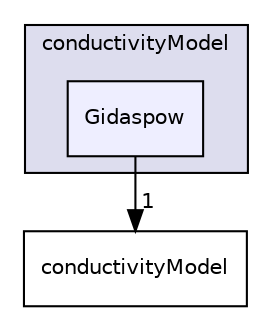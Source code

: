 digraph "Gidaspow" {
  bgcolor=transparent;
  compound=true
  node [ fontsize="10", fontname="Helvetica"];
  edge [ labelfontsize="10", labelfontname="Helvetica"];
  subgraph clusterdir_d347a84a7717ac1fabf2089a33186e34 {
    graph [ bgcolor="#ddddee", pencolor="black", label="conductivityModel" fontname="Helvetica", fontsize="10", URL="dir_d347a84a7717ac1fabf2089a33186e34.html"]
  dir_8c68c1da321ac69a683d7aee7b56b138 [shape=box, label="Gidaspow", style="filled", fillcolor="#eeeeff", pencolor="black", URL="dir_8c68c1da321ac69a683d7aee7b56b138.html"];
  }
  dir_d9f1a5642a551c9e150de21f29d7da20 [shape=box label="conductivityModel" URL="dir_d9f1a5642a551c9e150de21f29d7da20.html"];
  dir_8c68c1da321ac69a683d7aee7b56b138->dir_d9f1a5642a551c9e150de21f29d7da20 [headlabel="1", labeldistance=1.5 headhref="dir_000095_000045.html"];
}
